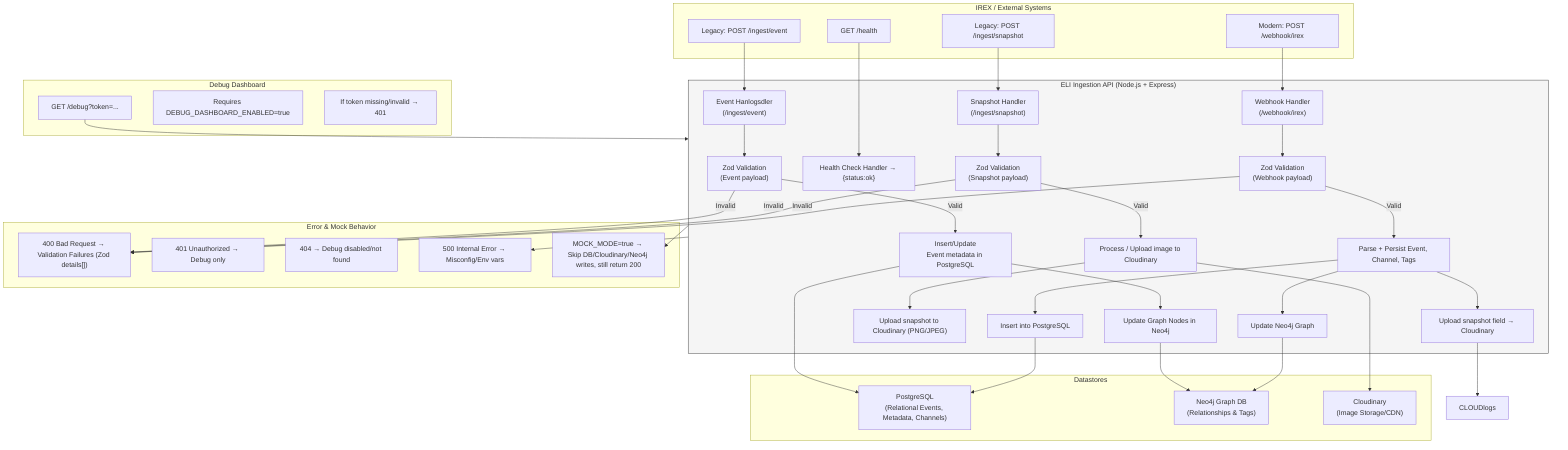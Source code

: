 flowchart TD
    subgraph Client["IREX / External Systems"]
        A1["Legacy: POST /ingest/event"] 
        A2["Legacy: POST /ingest/snapshot"]
        A3["Modern: POST /webhook/irex"]
        H["GET /health"]
    end

    subgraph API["ELI Ingestion API (Node.js + Express)"]
        style API fill:#f5f5f5,stroke:#333,stroke-width:1px
        H --> HC["Health Check Handler → {status:ok}"]

        A1 --> EHandler["Event Hanlogsdler\n(/ingest/event)"]
        A2 --> SHandler["Snapshot Handler\n(/ingest/snapshot)"]
        A3 --> WHHandler["Webhook Handler\n(/webhook/irex)"]

        EHandler --> ValidateEvt["Zod Validation\n(Event payload)"]
        SHandler --> ValidateSnap["Zod Validation\n(Snapshot payload)"]
        WHHandler --> ValidateWH["Zod Validation\n(Webhook payload)"]

        ValidateEvt -- Valid --> DBWriteEvt["Insert/Update\nEvent metadata in PostgreSQL"]
        ValidateSnap -- Valid --> ImgProcSnap["Process / Upload image to Cloudinary"]
        ValidateWH -- Valid --> MultiProc["Parse + Persist Event, Channel, Tags"]

        DBWriteEvt --> NeoWriteEvt["Update Graph Nodes in Neo4j"]
        ImgProcSnap --> Cloudinary["Upload snapshot to Cloudinary (PNG/JPEG)"]
        MultiProc --> DBWriteWH["Insert into PostgreSQL"]
        MultiProc --> NeoWriteWH["Update Neo4j Graph"]
        MultiProc --> ImgProcWH["Upload snapshot field → Cloudinary"]
    end

    subgraph DBs["Datastores"]
        PSQL["PostgreSQL\n(Relational Events, Metadata, Channels)"]
        NEO4J["Neo4j Graph DB\n(Relationships & Tags)"]
        CLOUD["Cloudinary\n(Image Storage/CDN)"]
    end

    DBWriteEvt --> PSQL
    DBWriteWH --> PSQL
    NeoWriteEvt --> NEO4J
    NeoWriteWH --> NEO4J
    ImgProcSnap --> CLOUD
    ImgProcWH --> CLOUDlogs

    subgraph Optional["Debug Dashboard"]
        D1["GET /debug?token=..."]
        D2["Requires DEBUG_DASHBOARD_ENABLED=true"]
        D3["If token missing/invalid → 401"]
    end

    D1 --> API

    subgraph ErrorHandling["Error & Mock Behavior"]
        E400["400 Bad Request → Validation Failures (Zod details[])"]
        E401["401 Unauthorized → Debug only"]
        E404["404 → Debug disabled/not found"]
        E500["500 Internal Error → Misconfig/Env vars"]
        Mock["MOCK_MODE=true → Skip DB/Cloudinary/Neo4j writes, still return 200"]
    end

    ValidateEvt -- Invalid --> E400
    ValidateSnap -- Invalid --> E400
    ValidateWH -- Invalid --> E400
    API --> E500
    API --> Mock